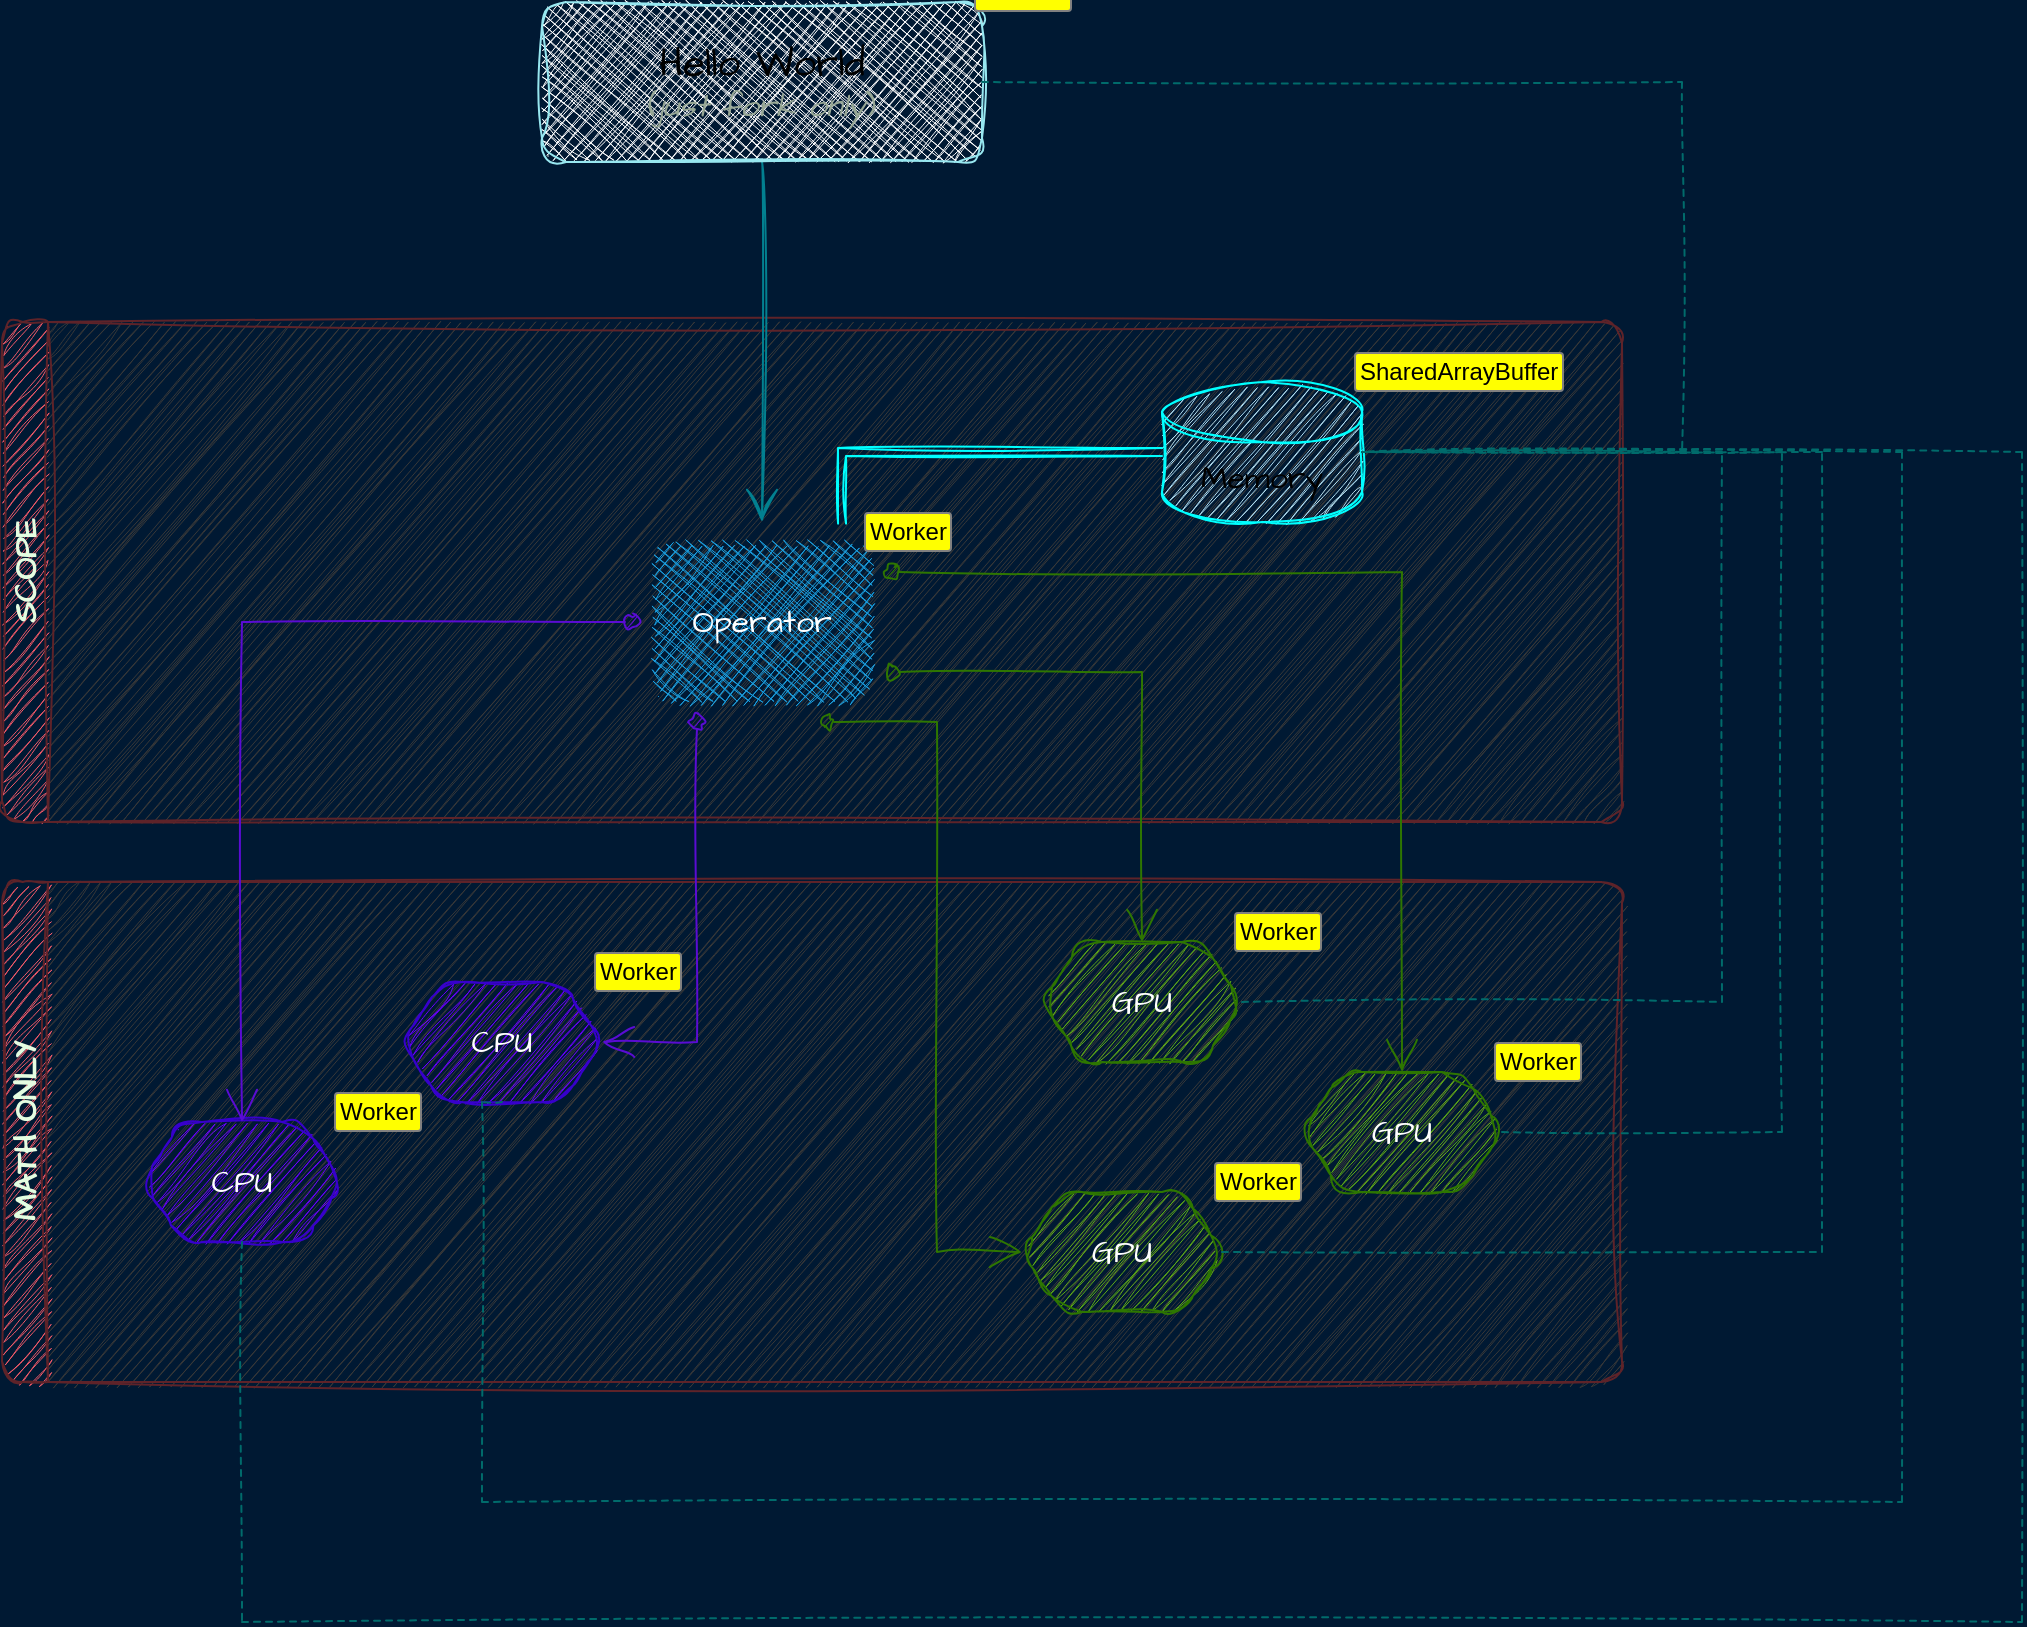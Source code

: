 <mxfile version="24.1.0" type="device">
  <diagram name="Page-1" id="bV5QdRkWDLihCbSvr75_">
    <mxGraphModel dx="2128" dy="1405" grid="1" gridSize="10" guides="1" tooltips="1" connect="1" arrows="1" fold="1" page="0" pageScale="1" pageWidth="850" pageHeight="1100" background="#001933" math="0" shadow="0">
      <root>
        <mxCell id="0" />
        <mxCell id="1" parent="0" />
        <mxCell id="_aQ-x0vhe2Y8V8Irtc4Q-32" value="SCOPE" style="swimlane;horizontal=0;whiteSpace=wrap;html=1;rounded=1;sketch=1;hachureGap=4;jiggle=2;curveFitting=1;strokeColor=#5E2329;align=center;verticalAlign=middle;fontFamily=Architects Daughter;fontSource=https%3A%2F%2Ffonts.googleapis.com%2Fcss%3Ffamily%3DArchitects%2BDaughter;fontSize=16;fontColor=#E4FDE1;labelBackgroundColor=none;fillColor=#F45B69;swimlaneFillColor=#383838;" vertex="1" parent="1">
          <mxGeometry x="-380" y="140" width="810" height="250" as="geometry" />
        </mxCell>
        <mxCell id="_aQ-x0vhe2Y8V8Irtc4Q-25" value="Operator" style="shape=process;whiteSpace=wrap;html=1;backgroundOutline=1;rounded=1;sketch=1;hachureGap=4;jiggle=2;curveFitting=1;strokeColor=none;align=center;verticalAlign=middle;fontFamily=Architects Daughter;fontSource=https%3A%2F%2Ffonts.googleapis.com%2Fcss%3Ffamily%3DArchitects%2BDaughter;fontSize=16;fontColor=#ffffff;labelBackgroundColor=none;fillColor=#1ba1e2;enumerate=1;enumerateValue=Worker;strokeWidth=1;fillStyle=cross-hatch;perimeterSpacing=10;" vertex="1" parent="_aQ-x0vhe2Y8V8Irtc4Q-32">
          <mxGeometry x="325" y="110" width="110" height="80" as="geometry" />
        </mxCell>
        <mxCell id="_aQ-x0vhe2Y8V8Irtc4Q-33" value="Memory" style="shape=cylinder3;whiteSpace=wrap;html=1;boundedLbl=1;backgroundOutline=1;size=15;rounded=1;sketch=1;hachureGap=4;jiggle=2;curveFitting=1;align=center;verticalAlign=middle;fontFamily=Architects Daughter;fontSource=https%3A%2F%2Ffonts.googleapis.com%2Fcss%3Ffamily%3DArchitects%2BDaughter;fontSize=16;labelBackgroundColor=none;enumerate=1;enumerateValue=SharedArrayBuffer;fillColor=#b1ddf0;strokeColor=#00FFFF;" vertex="1" parent="_aQ-x0vhe2Y8V8Irtc4Q-32">
          <mxGeometry x="580" y="30" width="100" height="70" as="geometry" />
        </mxCell>
        <mxCell id="_aQ-x0vhe2Y8V8Irtc4Q-34" style="edgeStyle=orthogonalEdgeStyle;rounded=0;sketch=1;hachureGap=4;jiggle=1;curveFitting=1;orthogonalLoop=1;jettySize=auto;html=1;exitX=0;exitY=0.5;exitDx=0;exitDy=0;exitPerimeter=0;entryX=0.808;entryY=0.008;entryDx=0;entryDy=0;entryPerimeter=0;align=center;verticalAlign=middle;fontFamily=Architects Daughter;fontSource=https%3A%2F%2Ffonts.googleapis.com%2Fcss%3Ffamily%3DArchitects%2BDaughter;fontSize=16;fontColor=#E4FDE1;labelBackgroundColor=none;endArrow=open;sourcePerimeterSpacing=8;targetPerimeterSpacing=8;shape=link;fillColor=#b1ddf0;strokeColor=#00FFFF;orthogonal=0;ignoreEdge=0;disableMultiStroke=0;" edge="1" parent="_aQ-x0vhe2Y8V8Irtc4Q-32" source="_aQ-x0vhe2Y8V8Irtc4Q-33" target="_aQ-x0vhe2Y8V8Irtc4Q-25">
          <mxGeometry relative="1" as="geometry" />
        </mxCell>
        <mxCell id="_aQ-x0vhe2Y8V8Irtc4Q-17" value="MATH ONLY" style="swimlane;horizontal=0;whiteSpace=wrap;html=1;rounded=1;sketch=1;hachureGap=4;jiggle=2;curveFitting=1;strokeColor=#5E2329;align=center;verticalAlign=middle;fontFamily=Architects Daughter;fontSource=https%3A%2F%2Ffonts.googleapis.com%2Fcss%3Ffamily%3DArchitects%2BDaughter;fontSize=16;fontColor=#E4FDE1;labelBackgroundColor=none;fillColor=#F45B69;swimlaneFillColor=#383838;" vertex="1" parent="1">
          <mxGeometry x="-380" y="420" width="810" height="250" as="geometry" />
        </mxCell>
        <mxCell id="_aQ-x0vhe2Y8V8Irtc4Q-26" value="CPU" style="shape=hexagon;perimeter=hexagonPerimeter2;whiteSpace=wrap;html=1;fixedSize=1;rounded=1;sketch=1;hachureGap=4;jiggle=2;curveFitting=1;strokeColor=#3700CC;align=center;verticalAlign=middle;fontFamily=Architects Daughter;fontSource=https%3A%2F%2Ffonts.googleapis.com%2Fcss%3Ffamily%3DArchitects%2BDaughter;fontSize=16;fontColor=#ffffff;labelBackgroundColor=none;fillColor=#6a00ff;enumerate=1;enumerateValue=Worker;" vertex="1" parent="_aQ-x0vhe2Y8V8Irtc4Q-17">
          <mxGeometry x="70" y="120" width="100" height="60" as="geometry" />
        </mxCell>
        <mxCell id="_aQ-x0vhe2Y8V8Irtc4Q-27" value="CPU" style="shape=hexagon;perimeter=hexagonPerimeter2;whiteSpace=wrap;html=1;fixedSize=1;rounded=1;sketch=1;hachureGap=4;jiggle=2;curveFitting=1;strokeColor=#3700CC;align=center;verticalAlign=middle;fontFamily=Architects Daughter;fontSource=https%3A%2F%2Ffonts.googleapis.com%2Fcss%3Ffamily%3DArchitects%2BDaughter;fontSize=16;fontColor=#ffffff;labelBackgroundColor=none;fillColor=#6a00ff;enumerate=1;enumerateValue=Worker;" vertex="1" parent="_aQ-x0vhe2Y8V8Irtc4Q-17">
          <mxGeometry x="200" y="50" width="100" height="60" as="geometry" />
        </mxCell>
        <mxCell id="_aQ-x0vhe2Y8V8Irtc4Q-30" value="GPU" style="shape=hexagon;perimeter=hexagonPerimeter2;whiteSpace=wrap;html=1;fixedSize=1;rounded=1;sketch=1;hachureGap=4;jiggle=2;curveFitting=1;strokeColor=#2D7600;align=center;verticalAlign=middle;fontFamily=Architects Daughter;fontSource=https%3A%2F%2Ffonts.googleapis.com%2Fcss%3Ffamily%3DArchitects%2BDaughter;fontSize=16;fontColor=#ffffff;labelBackgroundColor=none;fillColor=#60a917;enumerate=1;enumerateValue=Worker;" vertex="1" parent="_aQ-x0vhe2Y8V8Irtc4Q-17">
          <mxGeometry x="510" y="155" width="100" height="60" as="geometry" />
        </mxCell>
        <mxCell id="_aQ-x0vhe2Y8V8Irtc4Q-28" value="GPU" style="shape=hexagon;perimeter=hexagonPerimeter2;whiteSpace=wrap;html=1;fixedSize=1;rounded=1;sketch=1;hachureGap=4;jiggle=2;curveFitting=1;strokeColor=#2D7600;align=center;verticalAlign=middle;fontFamily=Architects Daughter;fontSource=https%3A%2F%2Ffonts.googleapis.com%2Fcss%3Ffamily%3DArchitects%2BDaughter;fontSize=16;fontColor=#ffffff;labelBackgroundColor=none;fillColor=#60a917;enumerate=1;enumerateValue=Worker;" vertex="1" parent="_aQ-x0vhe2Y8V8Irtc4Q-17">
          <mxGeometry x="520" y="30" width="100" height="60" as="geometry" />
        </mxCell>
        <mxCell id="_aQ-x0vhe2Y8V8Irtc4Q-29" value="GPU" style="shape=hexagon;perimeter=hexagonPerimeter2;whiteSpace=wrap;html=1;fixedSize=1;rounded=1;sketch=1;hachureGap=4;jiggle=2;curveFitting=1;strokeColor=#2D7600;align=center;verticalAlign=middle;fontFamily=Architects Daughter;fontSource=https%3A%2F%2Ffonts.googleapis.com%2Fcss%3Ffamily%3DArchitects%2BDaughter;fontSize=16;fontColor=#ffffff;labelBackgroundColor=none;fillColor=#60a917;enumerate=1;enumerateValue=Worker;" vertex="1" parent="_aQ-x0vhe2Y8V8Irtc4Q-17">
          <mxGeometry x="650" y="95" width="100" height="60" as="geometry" />
        </mxCell>
        <mxCell id="_aQ-x0vhe2Y8V8Irtc4Q-18" style="edgeStyle=none;curved=1;rounded=0;sketch=1;hachureGap=4;jiggle=2;curveFitting=1;orthogonalLoop=1;jettySize=auto;html=1;exitX=0.5;exitY=1;exitDx=0;exitDy=0;entryX=0.5;entryY=0;entryDx=0;entryDy=0;strokeColor=#028090;fontFamily=Architects Daughter;fontSource=https%3A%2F%2Ffonts.googleapis.com%2Fcss%3Ffamily%3DArchitects%2BDaughter;fontSize=16;fontColor=#E4FDE1;labelBackgroundColor=none;startSize=14;endArrow=open;endSize=14;sourcePerimeterSpacing=8;targetPerimeterSpacing=8;fillColor=#F45B69;" edge="1" parent="1" source="_aQ-x0vhe2Y8V8Irtc4Q-19" target="_aQ-x0vhe2Y8V8Irtc4Q-25">
          <mxGeometry relative="1" as="geometry" />
        </mxCell>
        <mxCell id="_aQ-x0vhe2Y8V8Irtc4Q-19" value="&lt;font style=&quot;font-size: 20px;&quot;&gt;Hello World&lt;/font&gt;&lt;div style=&quot;&quot;&gt;&lt;font color=&quot;#98a896&quot;&gt;(&lt;i&gt;just fork only&lt;/i&gt;)&lt;/font&gt;&lt;/div&gt;" style="rounded=1;whiteSpace=wrap;html=1;sketch=1;hachureGap=4;jiggle=2;curveFitting=1;fontFamily=Architects Daughter;fontSource=https%3A%2F%2Ffonts.googleapis.com%2Fcss%3Ffamily%3DArchitects%2BDaughter;labelBackgroundColor=none;fontSize=16;enumerate=1;enumerateValue=Window;gradientColor=none;fillStyle=cross-hatch;perimeterSpacing=0;strokeColor=#97E7F0;glass=0;shadow=0;fillColor=default;" vertex="1" parent="1">
          <mxGeometry x="-110" y="-20" width="220" height="80" as="geometry" />
        </mxCell>
        <mxCell id="_aQ-x0vhe2Y8V8Irtc4Q-20" style="edgeStyle=orthogonalEdgeStyle;rounded=0;sketch=1;hachureGap=4;jiggle=1;curveFitting=1;orthogonalLoop=1;jettySize=auto;html=1;exitX=0;exitY=0.5;exitDx=0;exitDy=0;entryX=0.5;entryY=0;entryDx=0;entryDy=0;strokeColor=#5a0cd3;fontFamily=Architects Daughter;fontSource=https%3A%2F%2Ffonts.googleapis.com%2Fcss%3Ffamily%3DArchitects%2BDaughter;fontSize=16;fontColor=#E4FDE1;labelBackgroundColor=none;startSize=7;endArrow=open;endSize=14;sourcePerimeterSpacing=8;targetPerimeterSpacing=8;fillColor=#F45B69;startArrow=oval;startFill=1;disableMultiStroke=1;" edge="1" parent="1" source="_aQ-x0vhe2Y8V8Irtc4Q-25" target="_aQ-x0vhe2Y8V8Irtc4Q-26">
          <mxGeometry relative="1" as="geometry" />
        </mxCell>
        <mxCell id="_aQ-x0vhe2Y8V8Irtc4Q-21" style="edgeStyle=orthogonalEdgeStyle;rounded=0;sketch=1;hachureGap=4;jiggle=1;curveFitting=1;orthogonalLoop=1;jettySize=auto;html=1;entryX=1;entryY=0.5;entryDx=0;entryDy=0;strokeColor=#5a0cd3;align=center;verticalAlign=middle;fontFamily=Architects Daughter;fontSource=https%3A%2F%2Ffonts.googleapis.com%2Fcss%3Ffamily%3DArchitects%2BDaughter;fontSize=16;fontColor=#E4FDE1;labelBackgroundColor=none;startSize=7;endArrow=open;endSize=14;sourcePerimeterSpacing=8;targetPerimeterSpacing=8;fillColor=#F45B69;exitX=0.25;exitY=1;exitDx=0;exitDy=0;startArrow=oval;startFill=1;disableMultiStroke=1;" edge="1" parent="1" source="_aQ-x0vhe2Y8V8Irtc4Q-25" target="_aQ-x0vhe2Y8V8Irtc4Q-27">
          <mxGeometry relative="1" as="geometry">
            <mxPoint x="10" y="480" as="sourcePoint" />
            <Array as="points">
              <mxPoint x="-32" y="500" />
            </Array>
          </mxGeometry>
        </mxCell>
        <mxCell id="_aQ-x0vhe2Y8V8Irtc4Q-22" style="edgeStyle=orthogonalEdgeStyle;rounded=0;sketch=1;hachureGap=4;jiggle=1;curveFitting=1;orthogonalLoop=1;jettySize=auto;html=1;exitX=1;exitY=0.75;exitDx=0;exitDy=0;entryX=0.5;entryY=0;entryDx=0;entryDy=0;strokeColor=#2e7601;align=center;verticalAlign=middle;fontFamily=Architects Daughter;fontSource=https%3A%2F%2Ffonts.googleapis.com%2Fcss%3Ffamily%3DArchitects%2BDaughter;fontSize=16;fontColor=#E4FDE1;labelBackgroundColor=none;startSize=7;endArrow=open;endSize=14;sourcePerimeterSpacing=8;targetPerimeterSpacing=8;fillColor=#F45B69;startArrow=oval;startFill=1;disableMultiStroke=1;" edge="1" parent="1" source="_aQ-x0vhe2Y8V8Irtc4Q-25" target="_aQ-x0vhe2Y8V8Irtc4Q-28">
          <mxGeometry relative="1" as="geometry" />
        </mxCell>
        <mxCell id="_aQ-x0vhe2Y8V8Irtc4Q-23" style="edgeStyle=orthogonalEdgeStyle;rounded=0;sketch=1;hachureGap=4;jiggle=1;curveFitting=1;orthogonalLoop=1;jettySize=auto;html=1;exitX=1;exitY=0.25;exitDx=0;exitDy=0;entryX=0.5;entryY=0;entryDx=0;entryDy=0;strokeColor=#2e7601;align=center;verticalAlign=middle;fontFamily=Architects Daughter;fontSource=https%3A%2F%2Ffonts.googleapis.com%2Fcss%3Ffamily%3DArchitects%2BDaughter;fontSize=16;fontColor=#E4FDE1;labelBackgroundColor=none;startSize=7;endArrow=open;endSize=14;sourcePerimeterSpacing=8;targetPerimeterSpacing=8;fillColor=#F45B69;startArrow=oval;startFill=1;disableMultiStroke=1;" edge="1" parent="1" source="_aQ-x0vhe2Y8V8Irtc4Q-25" target="_aQ-x0vhe2Y8V8Irtc4Q-29">
          <mxGeometry relative="1" as="geometry" />
        </mxCell>
        <mxCell id="_aQ-x0vhe2Y8V8Irtc4Q-24" style="edgeStyle=orthogonalEdgeStyle;rounded=0;sketch=1;hachureGap=4;jiggle=1;curveFitting=1;orthogonalLoop=1;jettySize=auto;html=1;exitX=0.75;exitY=1;exitDx=0;exitDy=0;entryX=0;entryY=0.5;entryDx=0;entryDy=0;strokeColor=#2e7601;align=center;verticalAlign=middle;fontFamily=Architects Daughter;fontSource=https%3A%2F%2Ffonts.googleapis.com%2Fcss%3Ffamily%3DArchitects%2BDaughter;fontSize=16;fontColor=#E4FDE1;labelBackgroundColor=none;startSize=7;endArrow=open;endSize=14;sourcePerimeterSpacing=8;targetPerimeterSpacing=8;fillColor=#F45B69;startArrow=oval;startFill=1;disableMultiStroke=1;" edge="1" parent="1" source="_aQ-x0vhe2Y8V8Irtc4Q-25" target="_aQ-x0vhe2Y8V8Irtc4Q-30">
          <mxGeometry relative="1" as="geometry" />
        </mxCell>
        <mxCell id="_aQ-x0vhe2Y8V8Irtc4Q-43" style="edgeStyle=orthogonalEdgeStyle;rounded=0;sketch=1;hachureGap=4;jiggle=1;curveFitting=1;orthogonalLoop=1;jettySize=auto;html=1;exitX=1;exitY=0.5;exitDx=0;exitDy=0;entryX=1;entryY=0.5;entryDx=0;entryDy=0;entryPerimeter=0;dashed=1;strokeColor=#006B6B;align=center;verticalAlign=middle;fontFamily=Architects Daughter;fontSource=https%3A%2F%2Ffonts.googleapis.com%2Fcss%3Ffamily%3DArchitects%2BDaughter;fontSize=16;fontColor=#E4FDE1;labelBackgroundColor=none;startSize=14;endArrow=none;endFill=0;endSize=14;sourcePerimeterSpacing=8;targetPerimeterSpacing=8;fillColor=#F45B69;disableMultiStroke=1;" edge="1" parent="1" source="_aQ-x0vhe2Y8V8Irtc4Q-30" target="_aQ-x0vhe2Y8V8Irtc4Q-33">
          <mxGeometry relative="1" as="geometry">
            <Array as="points">
              <mxPoint x="530" y="605" />
              <mxPoint x="530" y="205" />
            </Array>
          </mxGeometry>
        </mxCell>
        <mxCell id="_aQ-x0vhe2Y8V8Irtc4Q-44" style="edgeStyle=orthogonalEdgeStyle;rounded=0;sketch=1;hachureGap=4;jiggle=1;curveFitting=1;orthogonalLoop=1;jettySize=auto;html=1;exitX=1;exitY=0.5;exitDx=0;exitDy=0;entryX=1;entryY=0.5;entryDx=0;entryDy=0;entryPerimeter=0;dashed=1;strokeColor=#006B6B;align=center;verticalAlign=middle;fontFamily=Architects Daughter;fontSource=https%3A%2F%2Ffonts.googleapis.com%2Fcss%3Ffamily%3DArchitects%2BDaughter;fontSize=16;fontColor=#E4FDE1;labelBackgroundColor=none;startSize=14;endArrow=none;endFill=0;endSize=14;sourcePerimeterSpacing=8;targetPerimeterSpacing=8;fillColor=#F45B69;disableMultiStroke=1;" edge="1" parent="1" source="_aQ-x0vhe2Y8V8Irtc4Q-29" target="_aQ-x0vhe2Y8V8Irtc4Q-33">
          <mxGeometry relative="1" as="geometry">
            <Array as="points">
              <mxPoint x="510" y="545" />
              <mxPoint x="510" y="205" />
            </Array>
          </mxGeometry>
        </mxCell>
        <mxCell id="_aQ-x0vhe2Y8V8Irtc4Q-45" style="edgeStyle=orthogonalEdgeStyle;rounded=0;sketch=1;hachureGap=4;jiggle=1;curveFitting=1;orthogonalLoop=1;jettySize=auto;html=1;exitX=1;exitY=0.5;exitDx=0;exitDy=0;entryX=1;entryY=0.5;entryDx=0;entryDy=0;entryPerimeter=0;dashed=1;strokeColor=#006B6B;align=center;verticalAlign=middle;fontFamily=Architects Daughter;fontSource=https%3A%2F%2Ffonts.googleapis.com%2Fcss%3Ffamily%3DArchitects%2BDaughter;fontSize=16;fontColor=#E4FDE1;labelBackgroundColor=none;startSize=14;endArrow=none;endFill=0;endSize=14;sourcePerimeterSpacing=8;targetPerimeterSpacing=8;fillColor=#F45B69;disableMultiStroke=1;" edge="1" parent="1" source="_aQ-x0vhe2Y8V8Irtc4Q-28" target="_aQ-x0vhe2Y8V8Irtc4Q-33">
          <mxGeometry relative="1" as="geometry">
            <Array as="points">
              <mxPoint x="480" y="480" />
              <mxPoint x="480" y="205" />
            </Array>
          </mxGeometry>
        </mxCell>
        <mxCell id="_aQ-x0vhe2Y8V8Irtc4Q-47" style="edgeStyle=orthogonalEdgeStyle;rounded=0;sketch=1;hachureGap=4;jiggle=1;disableMultiStroke=1;curveFitting=1;orthogonalLoop=1;jettySize=auto;html=1;exitX=0.5;exitY=1;exitDx=0;exitDy=0;entryX=1;entryY=0.5;entryDx=0;entryDy=0;entryPerimeter=0;dashed=1;strokeColor=#006B6B;align=center;verticalAlign=middle;fontFamily=Architects Daughter;fontSource=https%3A%2F%2Ffonts.googleapis.com%2Fcss%3Ffamily%3DArchitects%2BDaughter;fontSize=16;fontColor=#E4FDE1;labelBackgroundColor=none;startSize=14;endArrow=none;endFill=0;endSize=14;sourcePerimeterSpacing=8;targetPerimeterSpacing=8;fillColor=#F45B69;" edge="1" parent="1" source="_aQ-x0vhe2Y8V8Irtc4Q-27" target="_aQ-x0vhe2Y8V8Irtc4Q-33">
          <mxGeometry relative="1" as="geometry">
            <Array as="points">
              <mxPoint x="-140" y="730" />
              <mxPoint x="570" y="730" />
              <mxPoint x="570" y="205" />
            </Array>
          </mxGeometry>
        </mxCell>
        <mxCell id="_aQ-x0vhe2Y8V8Irtc4Q-48" style="edgeStyle=orthogonalEdgeStyle;rounded=0;sketch=1;hachureGap=4;jiggle=1;disableMultiStroke=1;curveFitting=1;orthogonalLoop=1;jettySize=auto;html=1;exitX=0.5;exitY=1;exitDx=0;exitDy=0;entryX=1;entryY=0.5;entryDx=0;entryDy=0;entryPerimeter=0;dashed=1;strokeColor=#006B6B;align=center;verticalAlign=middle;fontFamily=Architects Daughter;fontSource=https%3A%2F%2Ffonts.googleapis.com%2Fcss%3Ffamily%3DArchitects%2BDaughter;fontSize=16;fontColor=#E4FDE1;labelBackgroundColor=none;startSize=14;endArrow=none;endFill=0;endSize=14;sourcePerimeterSpacing=8;targetPerimeterSpacing=8;fillColor=#F45B69;" edge="1" parent="1" source="_aQ-x0vhe2Y8V8Irtc4Q-26" target="_aQ-x0vhe2Y8V8Irtc4Q-33">
          <mxGeometry relative="1" as="geometry">
            <Array as="points">
              <mxPoint x="-260" y="790" />
              <mxPoint x="630" y="790" />
              <mxPoint x="630" y="205" />
            </Array>
          </mxGeometry>
        </mxCell>
        <mxCell id="_aQ-x0vhe2Y8V8Irtc4Q-49" style="edgeStyle=orthogonalEdgeStyle;rounded=0;sketch=1;hachureGap=4;jiggle=1;disableMultiStroke=1;curveFitting=1;orthogonalLoop=1;jettySize=auto;html=1;exitX=1;exitY=0.5;exitDx=0;exitDy=0;entryX=1;entryY=0.5;entryDx=0;entryDy=0;entryPerimeter=0;dashed=1;strokeColor=#006B6B;align=center;verticalAlign=middle;fontFamily=Architects Daughter;fontSource=https%3A%2F%2Ffonts.googleapis.com%2Fcss%3Ffamily%3DArchitects%2BDaughter;fontSize=16;fontColor=#E4FDE1;labelBackgroundColor=none;startSize=14;endArrow=none;endFill=0;endSize=14;sourcePerimeterSpacing=8;targetPerimeterSpacing=8;fillColor=#F45B69;" edge="1" parent="1" source="_aQ-x0vhe2Y8V8Irtc4Q-19" target="_aQ-x0vhe2Y8V8Irtc4Q-33">
          <mxGeometry relative="1" as="geometry">
            <Array as="points">
              <mxPoint x="460" y="20" />
              <mxPoint x="460" y="205" />
            </Array>
          </mxGeometry>
        </mxCell>
      </root>
    </mxGraphModel>
  </diagram>
</mxfile>
